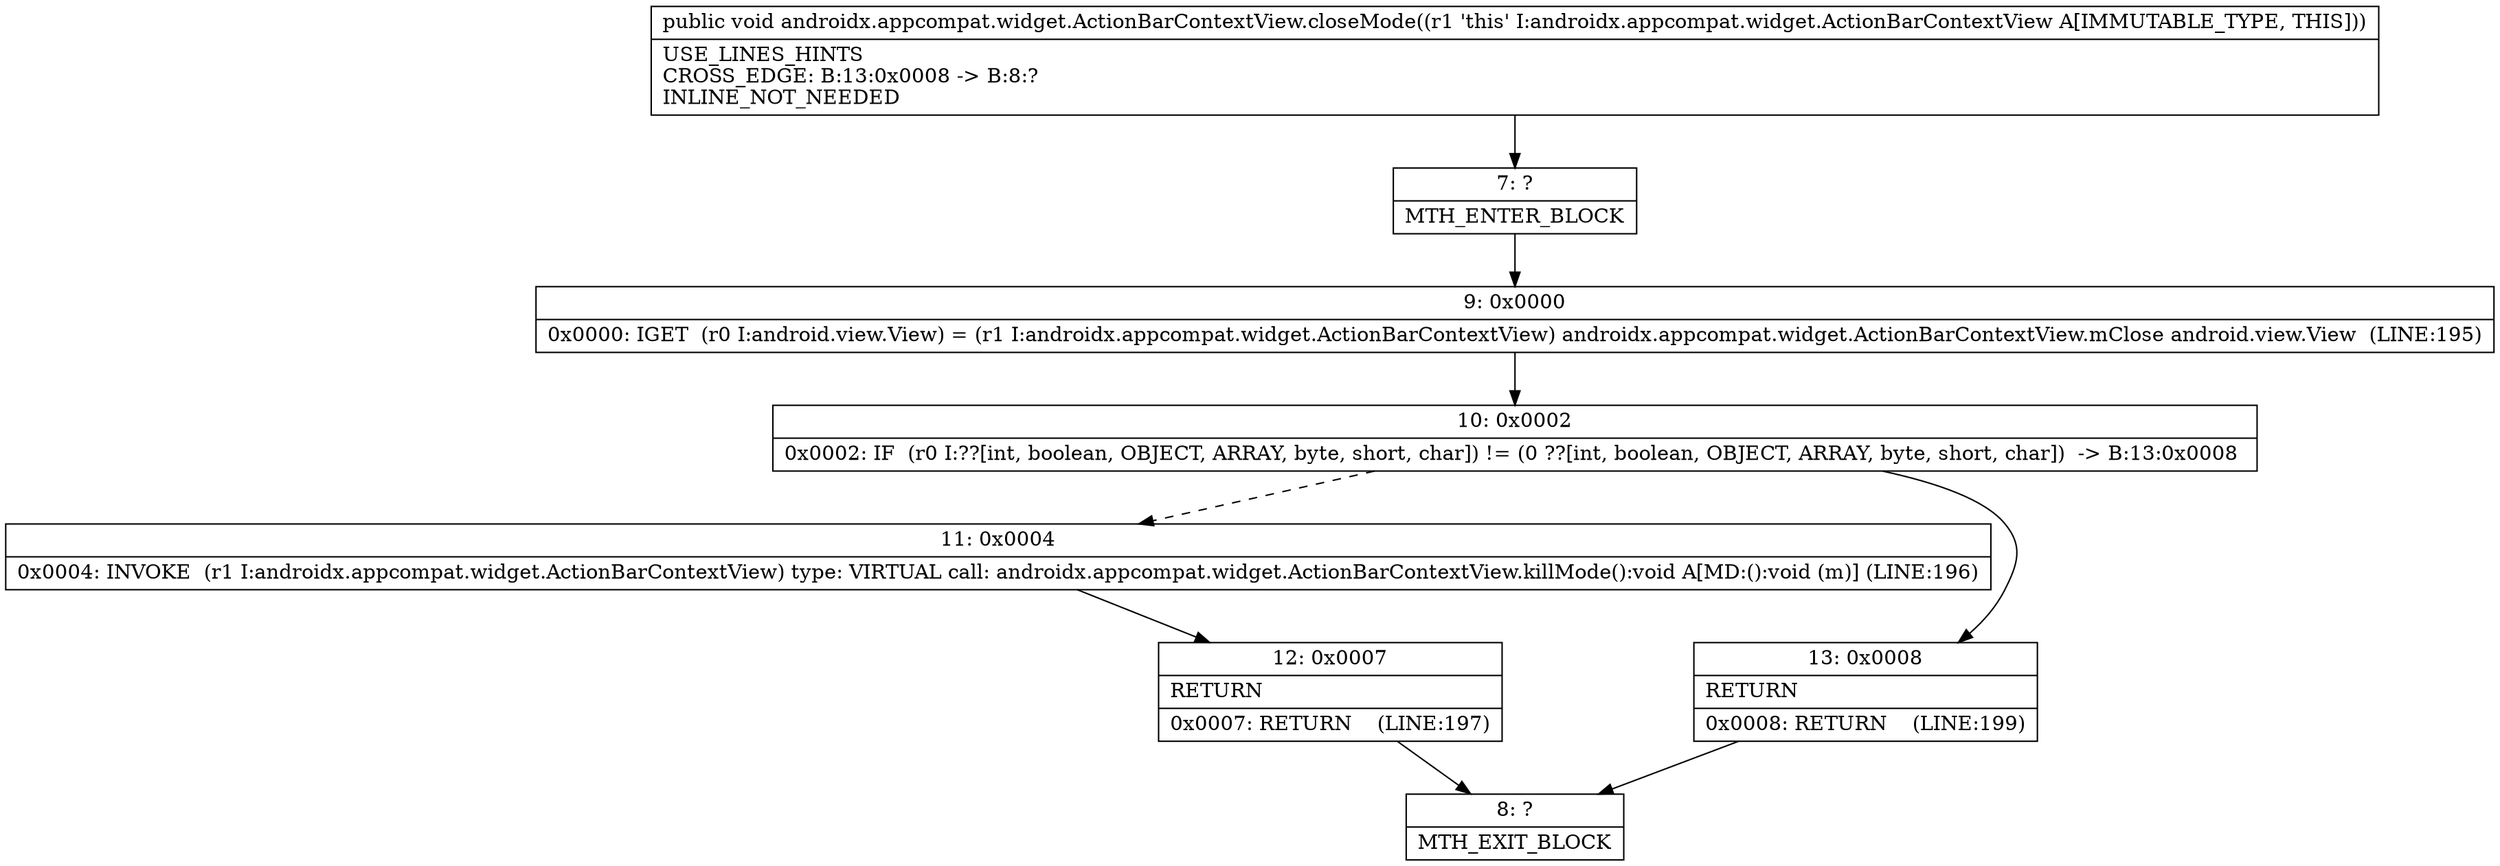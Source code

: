 digraph "CFG forandroidx.appcompat.widget.ActionBarContextView.closeMode()V" {
Node_7 [shape=record,label="{7\:\ ?|MTH_ENTER_BLOCK\l}"];
Node_9 [shape=record,label="{9\:\ 0x0000|0x0000: IGET  (r0 I:android.view.View) = (r1 I:androidx.appcompat.widget.ActionBarContextView) androidx.appcompat.widget.ActionBarContextView.mClose android.view.View  (LINE:195)\l}"];
Node_10 [shape=record,label="{10\:\ 0x0002|0x0002: IF  (r0 I:??[int, boolean, OBJECT, ARRAY, byte, short, char]) != (0 ??[int, boolean, OBJECT, ARRAY, byte, short, char])  \-\> B:13:0x0008 \l}"];
Node_11 [shape=record,label="{11\:\ 0x0004|0x0004: INVOKE  (r1 I:androidx.appcompat.widget.ActionBarContextView) type: VIRTUAL call: androidx.appcompat.widget.ActionBarContextView.killMode():void A[MD:():void (m)] (LINE:196)\l}"];
Node_12 [shape=record,label="{12\:\ 0x0007|RETURN\l|0x0007: RETURN    (LINE:197)\l}"];
Node_8 [shape=record,label="{8\:\ ?|MTH_EXIT_BLOCK\l}"];
Node_13 [shape=record,label="{13\:\ 0x0008|RETURN\l|0x0008: RETURN    (LINE:199)\l}"];
MethodNode[shape=record,label="{public void androidx.appcompat.widget.ActionBarContextView.closeMode((r1 'this' I:androidx.appcompat.widget.ActionBarContextView A[IMMUTABLE_TYPE, THIS]))  | USE_LINES_HINTS\lCROSS_EDGE: B:13:0x0008 \-\> B:8:?\lINLINE_NOT_NEEDED\l}"];
MethodNode -> Node_7;Node_7 -> Node_9;
Node_9 -> Node_10;
Node_10 -> Node_11[style=dashed];
Node_10 -> Node_13;
Node_11 -> Node_12;
Node_12 -> Node_8;
Node_13 -> Node_8;
}

